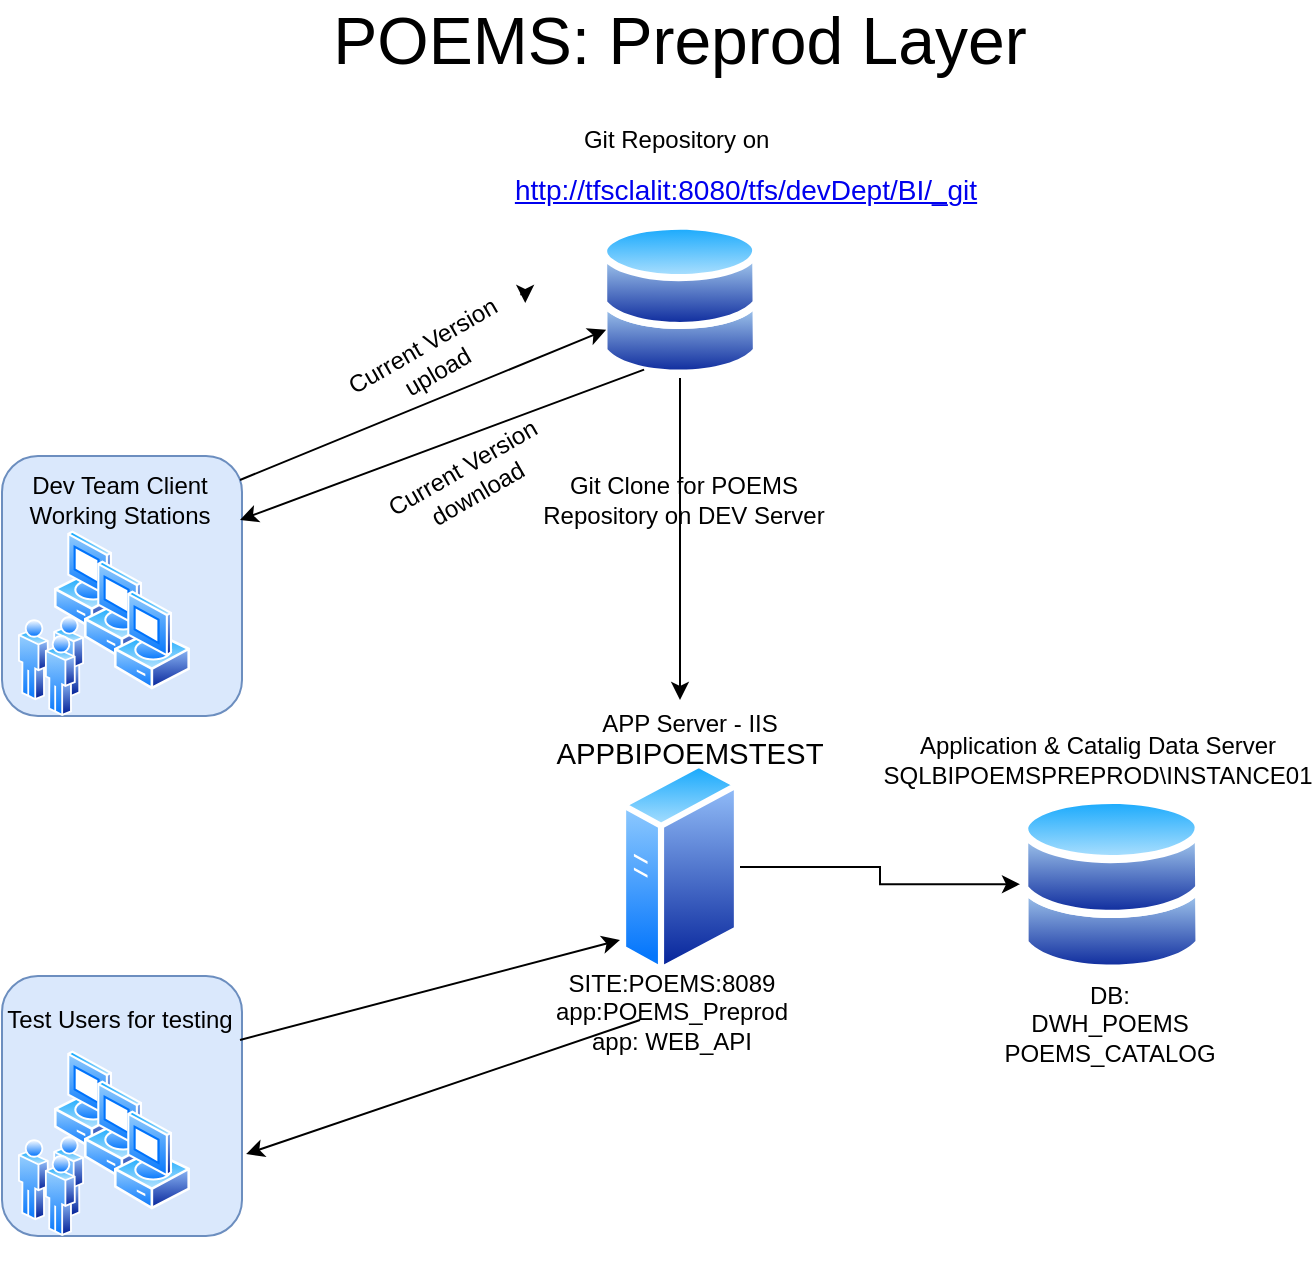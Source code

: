 <mxfile version="14.5.8" type="github">
  <diagram id="S1MZMkowrDpZxT971oYR" name="Page-1">
    <mxGraphModel dx="1422" dy="732" grid="1" gridSize="10" guides="1" tooltips="1" connect="1" arrows="1" fold="1" page="1" pageScale="1" pageWidth="827" pageHeight="1169" math="0" shadow="0">
      <root>
        <mxCell id="0" />
        <mxCell id="1" parent="0" />
        <mxCell id="_0kO8IcrxBATdOpaD8Rz-1" value="POEMS: Preprod Layer" style="text;html=1;strokeColor=none;fillColor=none;align=center;verticalAlign=middle;whiteSpace=wrap;rounded=0;fontSize=33;" parent="1" vertex="1">
          <mxGeometry x="190" y="20" width="500" height="20" as="geometry" />
        </mxCell>
        <mxCell id="Dq-hc3qN7sthuaNxeP9t-1" value="" style="group" parent="1" vertex="1" connectable="0">
          <mxGeometry x="100" y="250" width="121" height="130" as="geometry" />
        </mxCell>
        <mxCell id="Dq-hc3qN7sthuaNxeP9t-2" value="" style="group" parent="Dq-hc3qN7sthuaNxeP9t-1" vertex="1" connectable="0">
          <mxGeometry x="27" y="25" width="94" height="105" as="geometry" />
        </mxCell>
        <mxCell id="Dq-hc3qN7sthuaNxeP9t-3" value="" style="rounded=1;whiteSpace=wrap;html=1;fillColor=#dae8fc;strokeColor=#6c8ebf;" parent="Dq-hc3qN7sthuaNxeP9t-2" vertex="1">
          <mxGeometry x="-26" y="-37" width="120" height="130" as="geometry" />
        </mxCell>
        <mxCell id="Dq-hc3qN7sthuaNxeP9t-4" value="" style="aspect=fixed;perimeter=ellipsePerimeter;html=1;align=center;shadow=0;dashed=0;spacingTop=3;image;image=img/lib/active_directory/vista_client.svg;" parent="Dq-hc3qN7sthuaNxeP9t-2" vertex="1">
          <mxGeometry width="38" height="50" as="geometry" />
        </mxCell>
        <mxCell id="Dq-hc3qN7sthuaNxeP9t-5" value="" style="aspect=fixed;perimeter=ellipsePerimeter;html=1;align=center;shadow=0;dashed=0;spacingTop=3;image;image=img/lib/active_directory/vista_client.svg;" parent="Dq-hc3qN7sthuaNxeP9t-2" vertex="1">
          <mxGeometry x="15" y="15" width="38" height="50" as="geometry" />
        </mxCell>
        <mxCell id="Dq-hc3qN7sthuaNxeP9t-6" value="" style="aspect=fixed;perimeter=ellipsePerimeter;html=1;align=center;shadow=0;dashed=0;spacingTop=3;image;image=img/lib/active_directory/vista_client.svg;" parent="Dq-hc3qN7sthuaNxeP9t-2" vertex="1">
          <mxGeometry x="30" y="30" width="38" height="50" as="geometry" />
        </mxCell>
        <mxCell id="Dq-hc3qN7sthuaNxeP9t-7" value="" style="aspect=fixed;perimeter=ellipsePerimeter;html=1;align=center;shadow=0;dashed=0;spacingTop=3;image;image=img/lib/active_directory/users.svg;" parent="Dq-hc3qN7sthuaNxeP9t-2" vertex="1">
          <mxGeometry x="-18" y="43" width="33" height="50" as="geometry" />
        </mxCell>
        <mxCell id="Dq-hc3qN7sthuaNxeP9t-8" value="Dev Team Client Working Stations" style="text;html=1;strokeColor=none;fillColor=none;align=center;verticalAlign=middle;whiteSpace=wrap;rounded=0;" parent="Dq-hc3qN7sthuaNxeP9t-1" vertex="1">
          <mxGeometry width="120" height="20" as="geometry" />
        </mxCell>
        <mxCell id="Dq-hc3qN7sthuaNxeP9t-9" value="" style="aspect=fixed;perimeter=ellipsePerimeter;html=1;align=center;shadow=0;dashed=0;spacingTop=3;image;image=img/lib/active_directory/databases.svg;" parent="1" vertex="1">
          <mxGeometry x="400" y="120.6" width="80" height="78.4" as="geometry" />
        </mxCell>
        <mxCell id="Dq-hc3qN7sthuaNxeP9t-10" value="Git Repository on&amp;nbsp;" style="text;html=1;strokeColor=none;fillColor=none;align=center;verticalAlign=middle;whiteSpace=wrap;rounded=0;" parent="1" vertex="1">
          <mxGeometry x="355" y="70" width="170" height="20" as="geometry" />
        </mxCell>
        <mxCell id="Dq-hc3qN7sthuaNxeP9t-11" value="&lt;div style=&quot;box-sizing: border-box ; font-family: &amp;quot;segoe ui&amp;quot; , , &amp;quot;apple color emoji&amp;quot; , &amp;quot;segoe ui emoji&amp;quot; , sans-serif ; font-size: 14px&quot;&gt;&lt;a href=&quot;http://mkapp004:4800/Bonobo.Git.Server/Repository/&quot; title=&quot;http://mkapp004:4800/bonobo.git.server/repository/&quot;&gt;http://tfsclalit:8080/tfs/devDept/BI/_git&lt;/a&gt;&lt;/div&gt;" style="text;html=1;strokeColor=none;fillColor=none;align=center;verticalAlign=middle;whiteSpace=wrap;rounded=0;" parent="1" vertex="1">
          <mxGeometry x="290" y="100" width="366" height="10" as="geometry" />
        </mxCell>
        <mxCell id="Dq-hc3qN7sthuaNxeP9t-12" value="" style="endArrow=classic;html=1;exitX=1;exitY=0;exitDx=0;exitDy=0;" parent="1" source="Dq-hc3qN7sthuaNxeP9t-8" target="Dq-hc3qN7sthuaNxeP9t-9" edge="1">
          <mxGeometry width="50" height="50" relative="1" as="geometry">
            <mxPoint x="390" y="360" as="sourcePoint" />
            <mxPoint x="460" y="330" as="targetPoint" />
          </mxGeometry>
        </mxCell>
        <mxCell id="Dq-hc3qN7sthuaNxeP9t-13" value="Current Version upload" style="text;html=1;strokeColor=none;fillColor=none;align=center;verticalAlign=middle;whiteSpace=wrap;rounded=0;rotation=-30;" parent="1" vertex="1">
          <mxGeometry x="260" y="179" width="110" height="20" as="geometry" />
        </mxCell>
        <mxCell id="Dq-hc3qN7sthuaNxeP9t-14" style="edgeStyle=orthogonalEdgeStyle;rounded=0;orthogonalLoop=1;jettySize=auto;html=1;exitX=1;exitY=0.25;exitDx=0;exitDy=0;entryX=1;entryY=0.5;entryDx=0;entryDy=0;" parent="1" source="Dq-hc3qN7sthuaNxeP9t-13" target="Dq-hc3qN7sthuaNxeP9t-13" edge="1">
          <mxGeometry relative="1" as="geometry" />
        </mxCell>
        <mxCell id="Dq-hc3qN7sthuaNxeP9t-15" value="" style="endArrow=classic;html=1;exitX=0.25;exitY=1;exitDx=0;exitDy=0;entryX=1;entryY=1;entryDx=0;entryDy=0;" parent="1" source="Dq-hc3qN7sthuaNxeP9t-9" target="Dq-hc3qN7sthuaNxeP9t-8" edge="1">
          <mxGeometry width="50" height="50" relative="1" as="geometry">
            <mxPoint x="390" y="350" as="sourcePoint" />
            <mxPoint x="440" y="300" as="targetPoint" />
          </mxGeometry>
        </mxCell>
        <mxCell id="Dq-hc3qN7sthuaNxeP9t-16" value="Current Version download" style="text;html=1;strokeColor=none;fillColor=none;align=center;verticalAlign=middle;whiteSpace=wrap;rounded=0;rotation=-30;" parent="1" vertex="1">
          <mxGeometry x="280" y="240" width="110" height="20" as="geometry" />
        </mxCell>
        <mxCell id="Dq-hc3qN7sthuaNxeP9t-17" style="edgeStyle=orthogonalEdgeStyle;rounded=0;orthogonalLoop=1;jettySize=auto;html=1;" parent="1" source="Dq-hc3qN7sthuaNxeP9t-18" target="Dq-hc3qN7sthuaNxeP9t-35" edge="1">
          <mxGeometry relative="1" as="geometry" />
        </mxCell>
        <mxCell id="Dq-hc3qN7sthuaNxeP9t-18" value="" style="aspect=fixed;perimeter=ellipsePerimeter;html=1;align=center;shadow=0;dashed=0;spacingTop=3;image;image=img/lib/active_directory/generic_server.svg;" parent="1" vertex="1">
          <mxGeometry x="410" y="390" width="60" height="107.14" as="geometry" />
        </mxCell>
        <mxCell id="Dq-hc3qN7sthuaNxeP9t-19" value="APP Server - IIS&lt;br&gt;&lt;span style=&quot;font-size: 11.0pt ; line-height: 107% ; font-family: &amp;#34;calibri&amp;#34; , sans-serif&quot;&gt;APPBIPOEMSTEST&lt;/span&gt;" style="text;html=1;strokeColor=none;fillColor=none;align=center;verticalAlign=middle;whiteSpace=wrap;rounded=0;" parent="1" vertex="1">
          <mxGeometry x="360" y="370" width="170" height="20" as="geometry" />
        </mxCell>
        <mxCell id="Dq-hc3qN7sthuaNxeP9t-20" value="SITE:POEMS:8089&lt;br&gt;app:POEMS_Preprod&lt;br&gt;app: WEB_API" style="text;html=1;strokeColor=none;fillColor=none;align=center;verticalAlign=middle;whiteSpace=wrap;rounded=0;" parent="1" vertex="1">
          <mxGeometry x="351" y="506.14" width="170" height="20" as="geometry" />
        </mxCell>
        <mxCell id="Dq-hc3qN7sthuaNxeP9t-23" value="" style="group" parent="1" vertex="1" connectable="0">
          <mxGeometry x="100" y="510" width="121" height="130" as="geometry" />
        </mxCell>
        <mxCell id="Dq-hc3qN7sthuaNxeP9t-24" value="" style="group" parent="Dq-hc3qN7sthuaNxeP9t-23" vertex="1" connectable="0">
          <mxGeometry x="27" y="25" width="94" height="105" as="geometry" />
        </mxCell>
        <mxCell id="Dq-hc3qN7sthuaNxeP9t-25" value="" style="rounded=1;whiteSpace=wrap;html=1;fillColor=#dae8fc;strokeColor=#6c8ebf;" parent="Dq-hc3qN7sthuaNxeP9t-24" vertex="1">
          <mxGeometry x="-26" y="-37" width="120" height="130" as="geometry" />
        </mxCell>
        <mxCell id="Dq-hc3qN7sthuaNxeP9t-26" value="" style="aspect=fixed;perimeter=ellipsePerimeter;html=1;align=center;shadow=0;dashed=0;spacingTop=3;image;image=img/lib/active_directory/vista_client.svg;" parent="Dq-hc3qN7sthuaNxeP9t-24" vertex="1">
          <mxGeometry width="38" height="50" as="geometry" />
        </mxCell>
        <mxCell id="Dq-hc3qN7sthuaNxeP9t-27" value="" style="aspect=fixed;perimeter=ellipsePerimeter;html=1;align=center;shadow=0;dashed=0;spacingTop=3;image;image=img/lib/active_directory/vista_client.svg;" parent="Dq-hc3qN7sthuaNxeP9t-24" vertex="1">
          <mxGeometry x="15" y="15" width="38" height="50" as="geometry" />
        </mxCell>
        <mxCell id="Dq-hc3qN7sthuaNxeP9t-28" value="" style="aspect=fixed;perimeter=ellipsePerimeter;html=1;align=center;shadow=0;dashed=0;spacingTop=3;image;image=img/lib/active_directory/vista_client.svg;" parent="Dq-hc3qN7sthuaNxeP9t-24" vertex="1">
          <mxGeometry x="30" y="30" width="38" height="50" as="geometry" />
        </mxCell>
        <mxCell id="Dq-hc3qN7sthuaNxeP9t-29" value="" style="aspect=fixed;perimeter=ellipsePerimeter;html=1;align=center;shadow=0;dashed=0;spacingTop=3;image;image=img/lib/active_directory/users.svg;" parent="Dq-hc3qN7sthuaNxeP9t-24" vertex="1">
          <mxGeometry x="-18" y="43" width="33" height="50" as="geometry" />
        </mxCell>
        <mxCell id="Dq-hc3qN7sthuaNxeP9t-30" value="Test Users for testing" style="text;html=1;strokeColor=none;fillColor=none;align=center;verticalAlign=middle;whiteSpace=wrap;rounded=0;" parent="Dq-hc3qN7sthuaNxeP9t-23" vertex="1">
          <mxGeometry width="120" height="20" as="geometry" />
        </mxCell>
        <mxCell id="Dq-hc3qN7sthuaNxeP9t-31" value="" style="endArrow=classic;html=1;exitX=1;exitY=1;exitDx=0;exitDy=0;" parent="1" source="Dq-hc3qN7sthuaNxeP9t-30" edge="1">
          <mxGeometry width="50" height="50" relative="1" as="geometry">
            <mxPoint x="390" y="340" as="sourcePoint" />
            <mxPoint x="410" y="480" as="targetPoint" />
          </mxGeometry>
        </mxCell>
        <mxCell id="Dq-hc3qN7sthuaNxeP9t-32" value="" style="endArrow=classic;html=1;entryX=1.017;entryY=0.685;entryDx=0;entryDy=0;entryPerimeter=0;" parent="1" target="Dq-hc3qN7sthuaNxeP9t-25" edge="1">
          <mxGeometry width="50" height="50" relative="1" as="geometry">
            <mxPoint x="420" y="520" as="sourcePoint" />
            <mxPoint x="440" y="290" as="targetPoint" />
          </mxGeometry>
        </mxCell>
        <mxCell id="Dq-hc3qN7sthuaNxeP9t-33" value="" style="endArrow=classic;html=1;" parent="1" source="Dq-hc3qN7sthuaNxeP9t-9" edge="1">
          <mxGeometry width="50" height="50" relative="1" as="geometry">
            <mxPoint x="390" y="340" as="sourcePoint" />
            <mxPoint x="440" y="360" as="targetPoint" />
          </mxGeometry>
        </mxCell>
        <mxCell id="Dq-hc3qN7sthuaNxeP9t-34" value="Git Clone for POEMS Repository on DEV Server" style="text;html=1;strokeColor=none;fillColor=none;align=center;verticalAlign=middle;whiteSpace=wrap;rounded=0;" parent="1" vertex="1">
          <mxGeometry x="357" y="250" width="170" height="20" as="geometry" />
        </mxCell>
        <mxCell id="Dq-hc3qN7sthuaNxeP9t-35" value="" style="aspect=fixed;perimeter=ellipsePerimeter;html=1;align=center;shadow=0;dashed=0;spacingTop=3;image;image=img/lib/active_directory/databases.svg;" parent="1" vertex="1">
          <mxGeometry x="610" y="407.14" width="91.84" height="90" as="geometry" />
        </mxCell>
        <mxCell id="Dq-hc3qN7sthuaNxeP9t-36" value="Application &amp;amp; Catalig Data Server&lt;br&gt;SQLBIPOEMSPREPROD\INSTANCE01" style="text;html=1;strokeColor=none;fillColor=none;align=center;verticalAlign=middle;whiteSpace=wrap;rounded=0;" parent="1" vertex="1">
          <mxGeometry x="564" y="380" width="170" height="20" as="geometry" />
        </mxCell>
        <mxCell id="Dq-hc3qN7sthuaNxeP9t-37" value="DB:&lt;br&gt;DWH_POEMS&lt;br&gt;POEMS_CATALOG" style="text;html=1;strokeColor=none;fillColor=none;align=center;verticalAlign=middle;whiteSpace=wrap;rounded=0;" parent="1" vertex="1">
          <mxGeometry x="569.92" y="512.14" width="170" height="20" as="geometry" />
        </mxCell>
      </root>
    </mxGraphModel>
  </diagram>
</mxfile>
